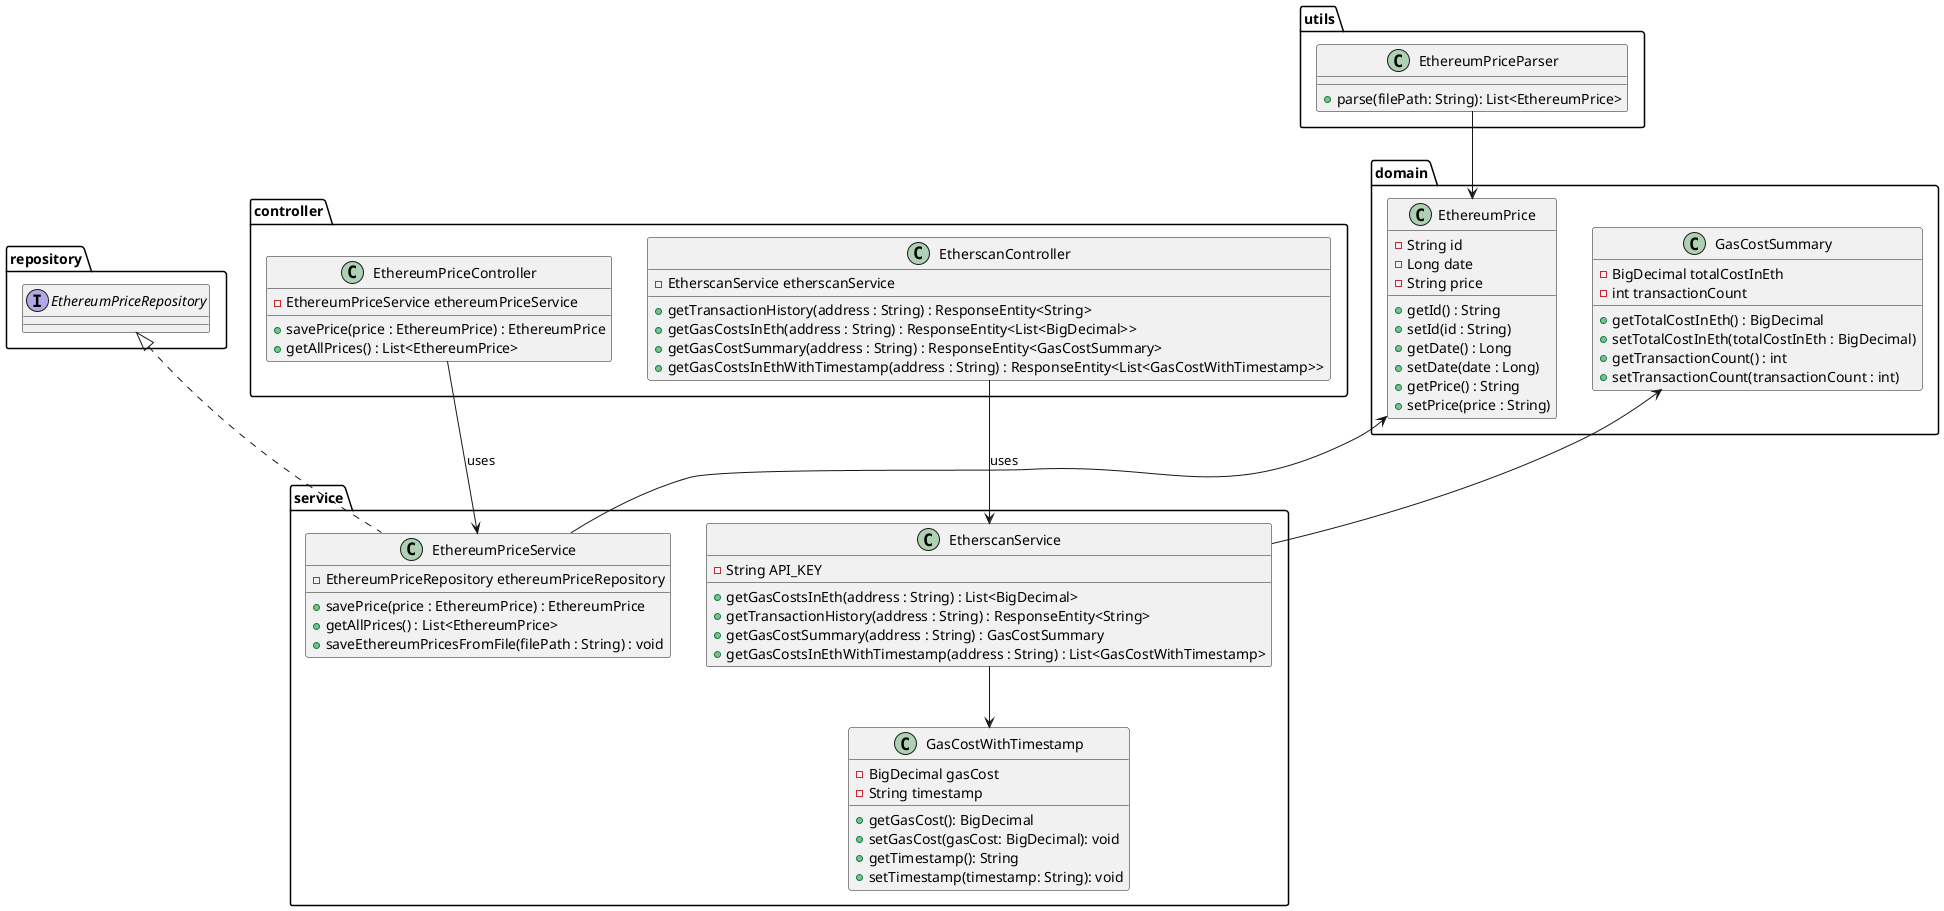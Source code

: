 @startuml

package "domain" {
    class EthereumPrice {
        - String id
        - Long date
        - String price
        + getId() : String
        + setId(id : String)
        + getDate() : Long
        + setDate(date : Long)
        + getPrice() : String
        + setPrice(price : String)
    }

    class GasCostSummary {
        - BigDecimal totalCostInEth
        - int transactionCount
        + getTotalCostInEth() : BigDecimal
        + setTotalCostInEth(totalCostInEth : BigDecimal)
        + getTransactionCount() : int
        + setTransactionCount(transactionCount : int)
    }
}

package "repository" {
    interface EthereumPriceRepository {
    }
}

package "service" {
    class EthereumPriceService {
        - EthereumPriceRepository ethereumPriceRepository
        + savePrice(price : EthereumPrice) : EthereumPrice
        + getAllPrices() : List<EthereumPrice>
        + saveEthereumPricesFromFile(filePath : String) : void
    }

    class EtherscanService {
        - String API_KEY
        + getGasCostsInEth(address : String) : List<BigDecimal>
        + getTransactionHistory(address : String) : ResponseEntity<String>
        + getGasCostSummary(address : String) : GasCostSummary
        + getGasCostsInEthWithTimestamp(address : String) : List<GasCostWithTimestamp>
    }

     class GasCostWithTimestamp {
            -BigDecimal gasCost
            -String timestamp
            +getGasCost(): BigDecimal
            +setGasCost(gasCost: BigDecimal): void
            +getTimestamp(): String
            +setTimestamp(timestamp: String): void
        }

}

package "controller" {
    class EthereumPriceController {
        - EthereumPriceService ethereumPriceService
        + savePrice(price : EthereumPrice) : EthereumPrice
        + getAllPrices() : List<EthereumPrice>
    }

    class EtherscanController {
        - EtherscanService etherscanService
        + getTransactionHistory(address : String) : ResponseEntity<String>
        + getGasCostsInEth(address : String) : ResponseEntity<List<BigDecimal>>
        + getGasCostSummary(address : String) : ResponseEntity<GasCostSummary>
        + getGasCostsInEthWithTimestamp(address : String) : ResponseEntity<List<GasCostWithTimestamp>>
    }
}


package "utils" {
    class EthereumPriceParser {
        +parse(filePath: String): List<EthereumPrice>
    }
}


controller.EthereumPriceController --> service.EthereumPriceService : uses
controller.EtherscanController --> service.EtherscanService : uses

EthereumPrice <-- EthereumPriceService
EthereumPriceRepository <|.. EthereumPriceService

EtherscanService --> GasCostSummary
EtherscanService --> GasCostWithTimestamp

EthereumPriceParser --> EthereumPrice




@enduml
